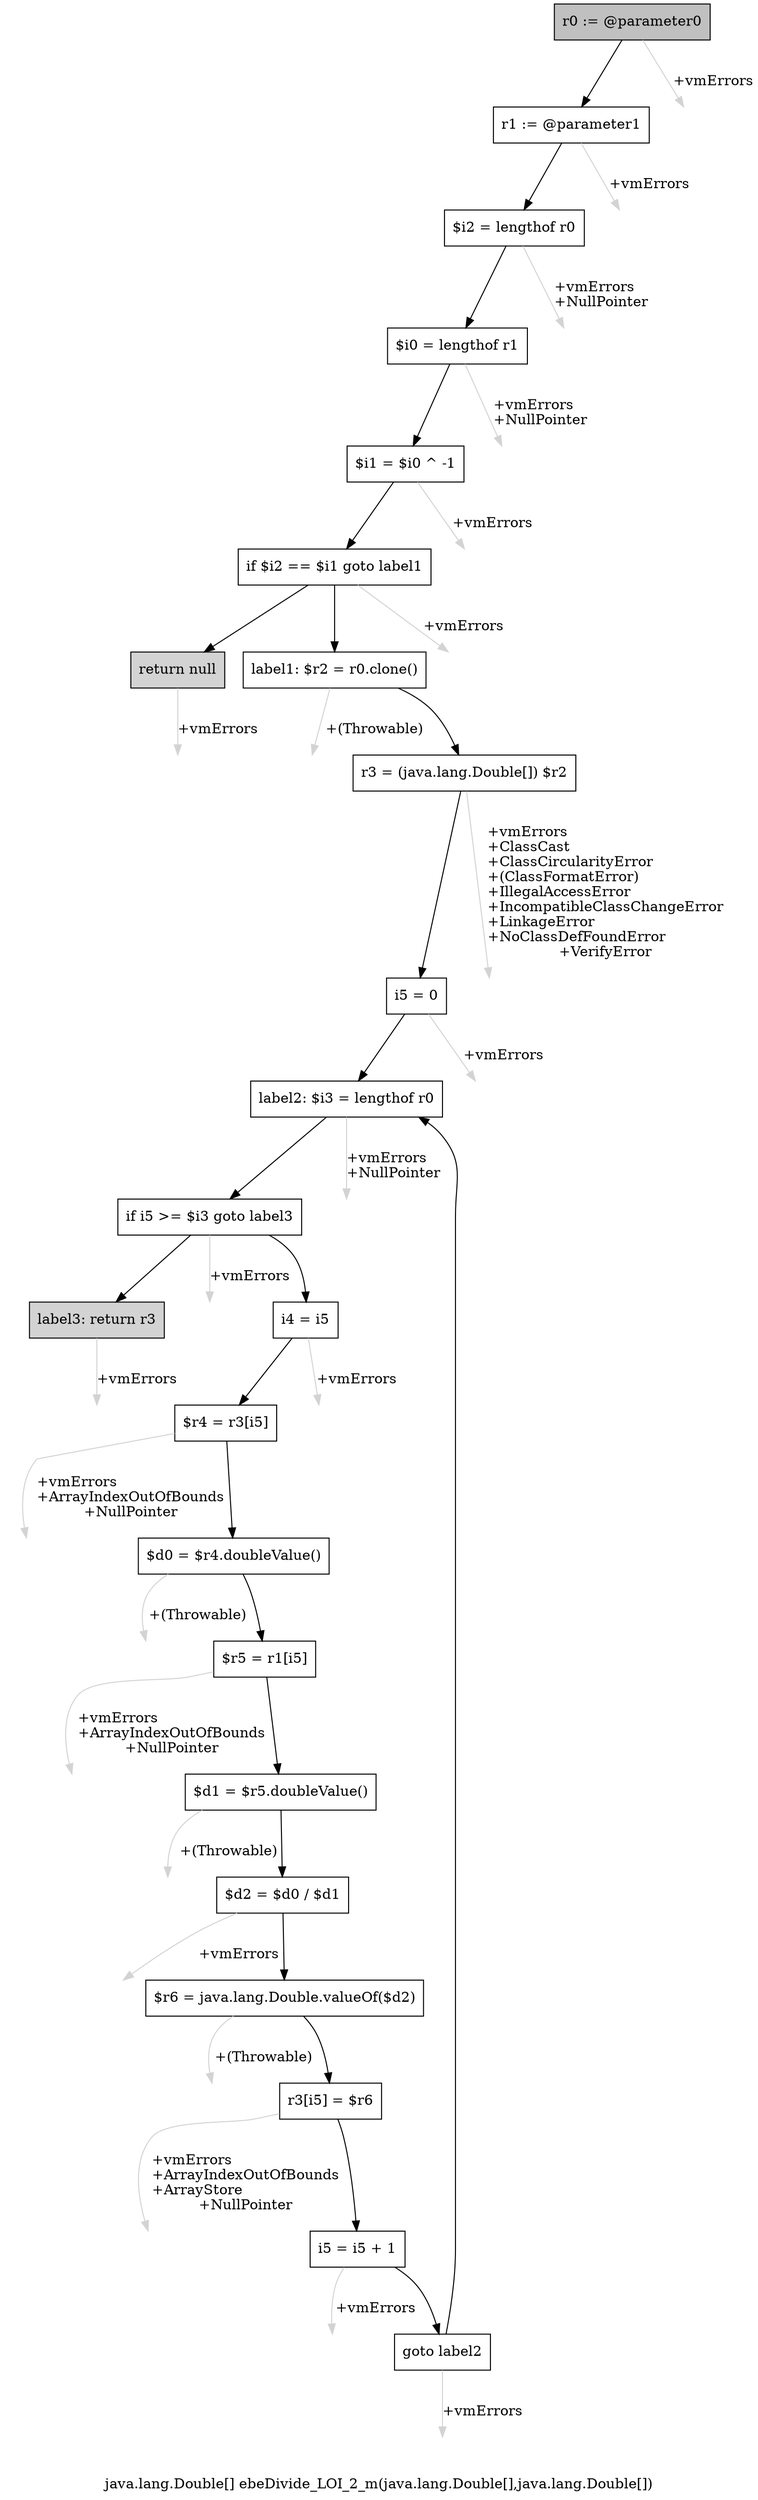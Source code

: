 digraph "java.lang.Double[] ebeDivide_LOI_2_m(java.lang.Double[],java.lang.Double[])" {
    label="java.lang.Double[] ebeDivide_LOI_2_m(java.lang.Double[],java.lang.Double[])";
    node [shape=box];
    "0" [style=filled,fillcolor=gray,label="r0 := @parameter0",];
    "1" [label="r1 := @parameter1",];
    "0"->"1" [color=black,];
    "23" [style=invis,label="Esc",];
    "0"->"23" [color=lightgray,label="\l+vmErrors",];
    "2" [label="$i2 = lengthof r0",];
    "1"->"2" [color=black,];
    "24" [style=invis,label="Esc",];
    "1"->"24" [color=lightgray,label="\l+vmErrors",];
    "3" [label="$i0 = lengthof r1",];
    "2"->"3" [color=black,];
    "25" [style=invis,label="Esc",];
    "2"->"25" [color=lightgray,label="\l+vmErrors\l+NullPointer",];
    "4" [label="$i1 = $i0 ^ -1",];
    "3"->"4" [color=black,];
    "26" [style=invis,label="Esc",];
    "3"->"26" [color=lightgray,label="\l+vmErrors\l+NullPointer",];
    "5" [label="if $i2 == $i1 goto label1",];
    "4"->"5" [color=black,];
    "27" [style=invis,label="Esc",];
    "4"->"27" [color=lightgray,label="\l+vmErrors",];
    "6" [style=filled,fillcolor=lightgray,label="return null",];
    "5"->"6" [color=black,];
    "7" [label="label1: $r2 = r0.clone()",];
    "5"->"7" [color=black,];
    "28" [style=invis,label="Esc",];
    "5"->"28" [color=lightgray,label="\l+vmErrors",];
    "29" [style=invis,label="Esc",];
    "6"->"29" [color=lightgray,label="\l+vmErrors",];
    "8" [label="r3 = (java.lang.Double[]) $r2",];
    "7"->"8" [color=black,];
    "30" [style=invis,label="Esc",];
    "7"->"30" [color=lightgray,label="\l+(Throwable)",];
    "9" [label="i5 = 0",];
    "8"->"9" [color=black,];
    "31" [style=invis,label="Esc",];
    "8"->"31" [color=lightgray,label="\l+vmErrors\l+ClassCast\l+ClassCircularityError\l+(ClassFormatError)\l+IllegalAccessError\l+IncompatibleClassChangeError\l+LinkageError\l+NoClassDefFoundError\l+VerifyError",];
    "10" [label="label2: $i3 = lengthof r0",];
    "9"->"10" [color=black,];
    "32" [style=invis,label="Esc",];
    "9"->"32" [color=lightgray,label="\l+vmErrors",];
    "11" [label="if i5 >= $i3 goto label3",];
    "10"->"11" [color=black,];
    "33" [style=invis,label="Esc",];
    "10"->"33" [color=lightgray,label="\l+vmErrors\l+NullPointer",];
    "12" [label="i4 = i5",];
    "11"->"12" [color=black,];
    "22" [style=filled,fillcolor=lightgray,label="label3: return r3",];
    "11"->"22" [color=black,];
    "34" [style=invis,label="Esc",];
    "11"->"34" [color=lightgray,label="\l+vmErrors",];
    "13" [label="$r4 = r3[i5]",];
    "12"->"13" [color=black,];
    "35" [style=invis,label="Esc",];
    "12"->"35" [color=lightgray,label="\l+vmErrors",];
    "14" [label="$d0 = $r4.doubleValue()",];
    "13"->"14" [color=black,];
    "36" [style=invis,label="Esc",];
    "13"->"36" [color=lightgray,label="\l+vmErrors\l+ArrayIndexOutOfBounds\l+NullPointer",];
    "15" [label="$r5 = r1[i5]",];
    "14"->"15" [color=black,];
    "37" [style=invis,label="Esc",];
    "14"->"37" [color=lightgray,label="\l+(Throwable)",];
    "16" [label="$d1 = $r5.doubleValue()",];
    "15"->"16" [color=black,];
    "38" [style=invis,label="Esc",];
    "15"->"38" [color=lightgray,label="\l+vmErrors\l+ArrayIndexOutOfBounds\l+NullPointer",];
    "17" [label="$d2 = $d0 / $d1",];
    "16"->"17" [color=black,];
    "39" [style=invis,label="Esc",];
    "16"->"39" [color=lightgray,label="\l+(Throwable)",];
    "18" [label="$r6 = java.lang.Double.valueOf($d2)",];
    "17"->"18" [color=black,];
    "40" [style=invis,label="Esc",];
    "17"->"40" [color=lightgray,label="\l+vmErrors",];
    "19" [label="r3[i5] = $r6",];
    "18"->"19" [color=black,];
    "41" [style=invis,label="Esc",];
    "18"->"41" [color=lightgray,label="\l+(Throwable)",];
    "20" [label="i5 = i5 + 1",];
    "19"->"20" [color=black,];
    "42" [style=invis,label="Esc",];
    "19"->"42" [color=lightgray,label="\l+vmErrors\l+ArrayIndexOutOfBounds\l+ArrayStore\l+NullPointer",];
    "21" [label="goto label2",];
    "20"->"21" [color=black,];
    "43" [style=invis,label="Esc",];
    "20"->"43" [color=lightgray,label="\l+vmErrors",];
    "21"->"10" [color=black,];
    "44" [style=invis,label="Esc",];
    "21"->"44" [color=lightgray,label="\l+vmErrors",];
    "45" [style=invis,label="Esc",];
    "22"->"45" [color=lightgray,label="\l+vmErrors",];
}
